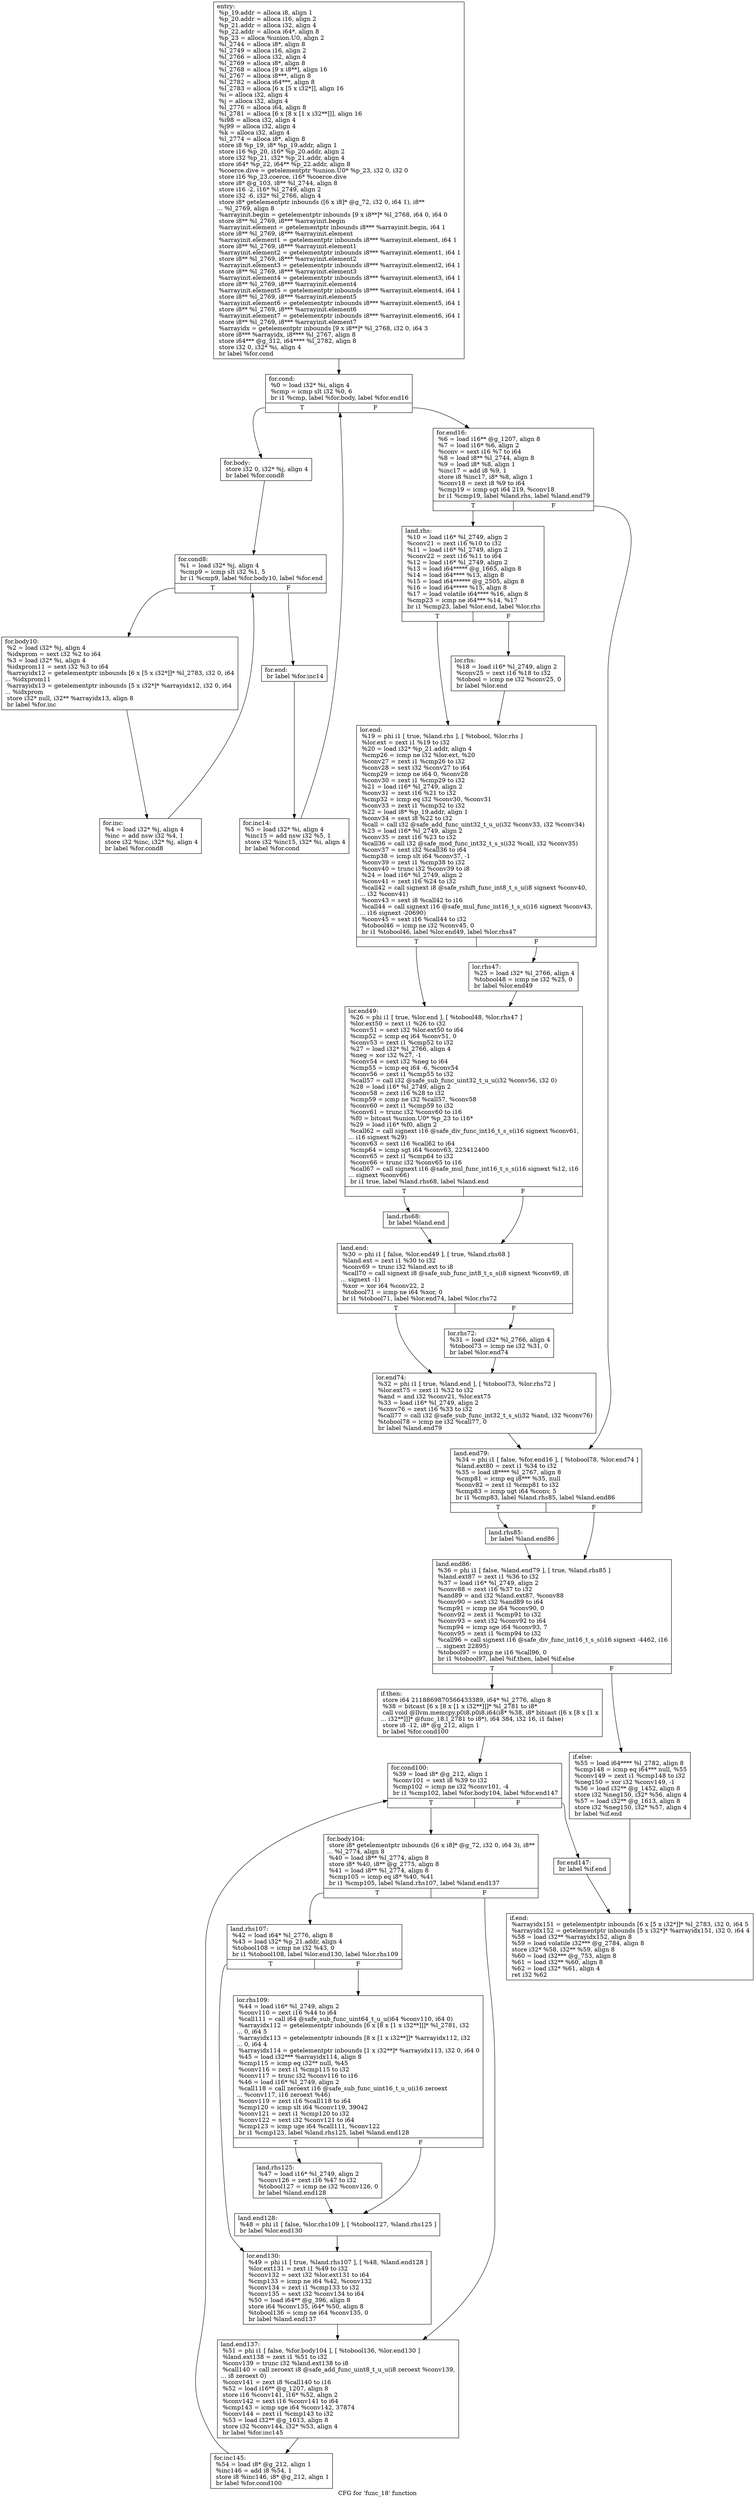 digraph "CFG for 'func_18' function" {
	label="CFG for 'func_18' function";

	Node0xaad8a48 [shape=record,label="{entry:\l  %p_19.addr = alloca i8, align 1\l  %p_20.addr = alloca i16, align 2\l  %p_21.addr = alloca i32, align 4\l  %p_22.addr = alloca i64*, align 8\l  %p_23 = alloca %union.U0, align 2\l  %l_2744 = alloca i8*, align 8\l  %l_2749 = alloca i16, align 2\l  %l_2766 = alloca i32, align 4\l  %l_2769 = alloca i8*, align 8\l  %l_2768 = alloca [9 x i8**], align 16\l  %l_2767 = alloca i8***, align 8\l  %l_2782 = alloca i64***, align 8\l  %l_2783 = alloca [6 x [5 x i32*]], align 16\l  %i = alloca i32, align 4\l  %j = alloca i32, align 4\l  %l_2776 = alloca i64, align 8\l  %l_2781 = alloca [6 x [8 x [1 x i32**]]], align 16\l  %i98 = alloca i32, align 4\l  %j99 = alloca i32, align 4\l  %k = alloca i32, align 4\l  %l_2774 = alloca i8*, align 8\l  store i8 %p_19, i8* %p_19.addr, align 1\l  store i16 %p_20, i16* %p_20.addr, align 2\l  store i32 %p_21, i32* %p_21.addr, align 4\l  store i64* %p_22, i64** %p_22.addr, align 8\l  %coerce.dive = getelementptr %union.U0* %p_23, i32 0, i32 0\l  store i16 %p_23.coerce, i16* %coerce.dive\l  store i8* @g_103, i8** %l_2744, align 8\l  store i16 -2, i16* %l_2749, align 2\l  store i32 -6, i32* %l_2766, align 4\l  store i8* getelementptr inbounds ([6 x i8]* @g_72, i32 0, i64 1), i8**\l... %l_2769, align 8\l  %arrayinit.begin = getelementptr inbounds [9 x i8**]* %l_2768, i64 0, i64 0\l  store i8** %l_2769, i8*** %arrayinit.begin\l  %arrayinit.element = getelementptr inbounds i8*** %arrayinit.begin, i64 1\l  store i8** %l_2769, i8*** %arrayinit.element\l  %arrayinit.element1 = getelementptr inbounds i8*** %arrayinit.element, i64 1\l  store i8** %l_2769, i8*** %arrayinit.element1\l  %arrayinit.element2 = getelementptr inbounds i8*** %arrayinit.element1, i64 1\l  store i8** %l_2769, i8*** %arrayinit.element2\l  %arrayinit.element3 = getelementptr inbounds i8*** %arrayinit.element2, i64 1\l  store i8** %l_2769, i8*** %arrayinit.element3\l  %arrayinit.element4 = getelementptr inbounds i8*** %arrayinit.element3, i64 1\l  store i8** %l_2769, i8*** %arrayinit.element4\l  %arrayinit.element5 = getelementptr inbounds i8*** %arrayinit.element4, i64 1\l  store i8** %l_2769, i8*** %arrayinit.element5\l  %arrayinit.element6 = getelementptr inbounds i8*** %arrayinit.element5, i64 1\l  store i8** %l_2769, i8*** %arrayinit.element6\l  %arrayinit.element7 = getelementptr inbounds i8*** %arrayinit.element6, i64 1\l  store i8** %l_2769, i8*** %arrayinit.element7\l  %arrayidx = getelementptr inbounds [9 x i8**]* %l_2768, i32 0, i64 3\l  store i8*** %arrayidx, i8**** %l_2767, align 8\l  store i64*** @g_312, i64**** %l_2782, align 8\l  store i32 0, i32* %i, align 4\l  br label %for.cond\l}"];
	Node0xaad8a48 -> Node0xaad8a78;
	Node0xaad8a78 [shape=record,label="{for.cond:                                         \l  %0 = load i32* %i, align 4\l  %cmp = icmp slt i32 %0, 6\l  br i1 %cmp, label %for.body, label %for.end16\l|{<s0>T|<s1>F}}"];
	Node0xaad8a78:s0 -> Node0xaad8aa8;
	Node0xaad8a78:s1 -> Node0xaad8bc8;
	Node0xaad8aa8 [shape=record,label="{for.body:                                         \l  store i32 0, i32* %j, align 4\l  br label %for.cond8\l}"];
	Node0xaad8aa8 -> Node0xaad8ad8;
	Node0xaad8ad8 [shape=record,label="{for.cond8:                                        \l  %1 = load i32* %j, align 4\l  %cmp9 = icmp slt i32 %1, 5\l  br i1 %cmp9, label %for.body10, label %for.end\l|{<s0>T|<s1>F}}"];
	Node0xaad8ad8:s0 -> Node0xaad8b08;
	Node0xaad8ad8:s1 -> Node0xaad8b68;
	Node0xaad8b08 [shape=record,label="{for.body10:                                       \l  %2 = load i32* %j, align 4\l  %idxprom = sext i32 %2 to i64\l  %3 = load i32* %i, align 4\l  %idxprom11 = sext i32 %3 to i64\l  %arrayidx12 = getelementptr inbounds [6 x [5 x i32*]]* %l_2783, i32 0, i64\l... %idxprom11\l  %arrayidx13 = getelementptr inbounds [5 x i32*]* %arrayidx12, i32 0, i64\l... %idxprom\l  store i32* null, i32** %arrayidx13, align 8\l  br label %for.inc\l}"];
	Node0xaad8b08 -> Node0xaad8b38;
	Node0xaad8b38 [shape=record,label="{for.inc:                                          \l  %4 = load i32* %j, align 4\l  %inc = add nsw i32 %4, 1\l  store i32 %inc, i32* %j, align 4\l  br label %for.cond8\l}"];
	Node0xaad8b38 -> Node0xaad8ad8;
	Node0xaad8b68 [shape=record,label="{for.end:                                          \l  br label %for.inc14\l}"];
	Node0xaad8b68 -> Node0xaad8b98;
	Node0xaad8b98 [shape=record,label="{for.inc14:                                        \l  %5 = load i32* %i, align 4\l  %inc15 = add nsw i32 %5, 1\l  store i32 %inc15, i32* %i, align 4\l  br label %for.cond\l}"];
	Node0xaad8b98 -> Node0xaad8a78;
	Node0xaad8bc8 [shape=record,label="{for.end16:                                        \l  %6 = load i16** @g_1207, align 8\l  %7 = load i16* %6, align 2\l  %conv = sext i16 %7 to i64\l  %8 = load i8** %l_2744, align 8\l  %9 = load i8* %8, align 1\l  %inc17 = add i8 %9, 1\l  store i8 %inc17, i8* %8, align 1\l  %conv18 = zext i8 %9 to i64\l  %cmp19 = icmp sgt i64 219, %conv18\l  br i1 %cmp19, label %land.rhs, label %land.end79\l|{<s0>T|<s1>F}}"];
	Node0xaad8bc8:s0 -> Node0xaad8bf8;
	Node0xaad8bc8:s1 -> Node0xaad8da8;
	Node0xaad8bf8 [shape=record,label="{land.rhs:                                         \l  %10 = load i16* %l_2749, align 2\l  %conv21 = zext i16 %10 to i32\l  %11 = load i16* %l_2749, align 2\l  %conv22 = zext i16 %11 to i64\l  %12 = load i16* %l_2749, align 2\l  %13 = load i64***** @g_1665, align 8\l  %14 = load i64**** %13, align 8\l  %15 = load i64****** @g_2505, align 8\l  %16 = load i64***** %15, align 8\l  %17 = load volatile i64**** %16, align 8\l  %cmp23 = icmp ne i64*** %14, %17\l  br i1 %cmp23, label %lor.end, label %lor.rhs\l|{<s0>T|<s1>F}}"];
	Node0xaad8bf8:s0 -> Node0xaad8c58;
	Node0xaad8bf8:s1 -> Node0xaad8c28;
	Node0xaad8c28 [shape=record,label="{lor.rhs:                                          \l  %18 = load i16* %l_2749, align 2\l  %conv25 = zext i16 %18 to i32\l  %tobool = icmp ne i32 %conv25, 0\l  br label %lor.end\l}"];
	Node0xaad8c28 -> Node0xaad8c58;
	Node0xaad8c58 [shape=record,label="{lor.end:                                          \l  %19 = phi i1 [ true, %land.rhs ], [ %tobool, %lor.rhs ]\l  %lor.ext = zext i1 %19 to i32\l  %20 = load i32* %p_21.addr, align 4\l  %cmp26 = icmp ne i32 %lor.ext, %20\l  %conv27 = zext i1 %cmp26 to i32\l  %conv28 = sext i32 %conv27 to i64\l  %cmp29 = icmp ne i64 0, %conv28\l  %conv30 = zext i1 %cmp29 to i32\l  %21 = load i16* %l_2749, align 2\l  %conv31 = zext i16 %21 to i32\l  %cmp32 = icmp eq i32 %conv30, %conv31\l  %conv33 = zext i1 %cmp32 to i32\l  %22 = load i8* %p_19.addr, align 1\l  %conv34 = sext i8 %22 to i32\l  %call = call i32 @safe_add_func_uint32_t_u_u(i32 %conv33, i32 %conv34)\l  %23 = load i16* %l_2749, align 2\l  %conv35 = zext i16 %23 to i32\l  %call36 = call i32 @safe_mod_func_int32_t_s_s(i32 %call, i32 %conv35)\l  %conv37 = sext i32 %call36 to i64\l  %cmp38 = icmp slt i64 %conv37, -1\l  %conv39 = zext i1 %cmp38 to i32\l  %conv40 = trunc i32 %conv39 to i8\l  %24 = load i16* %l_2749, align 2\l  %conv41 = zext i16 %24 to i32\l  %call42 = call signext i8 @safe_rshift_func_int8_t_s_u(i8 signext %conv40,\l... i32 %conv41)\l  %conv43 = sext i8 %call42 to i16\l  %call44 = call signext i16 @safe_mul_func_int16_t_s_s(i16 signext %conv43,\l... i16 signext -20690)\l  %conv45 = sext i16 %call44 to i32\l  %tobool46 = icmp ne i32 %conv45, 0\l  br i1 %tobool46, label %lor.end49, label %lor.rhs47\l|{<s0>T|<s1>F}}"];
	Node0xaad8c58:s0 -> Node0xaad8cb8;
	Node0xaad8c58:s1 -> Node0xaad8c88;
	Node0xaad8c88 [shape=record,label="{lor.rhs47:                                        \l  %25 = load i32* %l_2766, align 4\l  %tobool48 = icmp ne i32 %25, 0\l  br label %lor.end49\l}"];
	Node0xaad8c88 -> Node0xaad8cb8;
	Node0xaad8cb8 [shape=record,label="{lor.end49:                                        \l  %26 = phi i1 [ true, %lor.end ], [ %tobool48, %lor.rhs47 ]\l  %lor.ext50 = zext i1 %26 to i32\l  %conv51 = sext i32 %lor.ext50 to i64\l  %cmp52 = icmp eq i64 %conv51, 0\l  %conv53 = zext i1 %cmp52 to i32\l  %27 = load i32* %l_2766, align 4\l  %neg = xor i32 %27, -1\l  %conv54 = sext i32 %neg to i64\l  %cmp55 = icmp eq i64 -6, %conv54\l  %conv56 = zext i1 %cmp55 to i32\l  %call57 = call i32 @safe_sub_func_uint32_t_u_u(i32 %conv56, i32 0)\l  %28 = load i16* %l_2749, align 2\l  %conv58 = zext i16 %28 to i32\l  %cmp59 = icmp ne i32 %call57, %conv58\l  %conv60 = zext i1 %cmp59 to i32\l  %conv61 = trunc i32 %conv60 to i16\l  %f0 = bitcast %union.U0* %p_23 to i16*\l  %29 = load i16* %f0, align 2\l  %call62 = call signext i16 @safe_div_func_int16_t_s_s(i16 signext %conv61,\l... i16 signext %29)\l  %conv63 = sext i16 %call62 to i64\l  %cmp64 = icmp sgt i64 %conv63, 223412400\l  %conv65 = zext i1 %cmp64 to i32\l  %conv66 = trunc i32 %conv65 to i16\l  %call67 = call signext i16 @safe_mul_func_int16_t_s_s(i16 signext %12, i16\l... signext %conv66)\l  br i1 true, label %land.rhs68, label %land.end\l|{<s0>T|<s1>F}}"];
	Node0xaad8cb8:s0 -> Node0xaad8ce8;
	Node0xaad8cb8:s1 -> Node0xaad8d18;
	Node0xaad8ce8 [shape=record,label="{land.rhs68:                                       \l  br label %land.end\l}"];
	Node0xaad8ce8 -> Node0xaad8d18;
	Node0xaad8d18 [shape=record,label="{land.end:                                         \l  %30 = phi i1 [ false, %lor.end49 ], [ true, %land.rhs68 ]\l  %land.ext = zext i1 %30 to i32\l  %conv69 = trunc i32 %land.ext to i8\l  %call70 = call signext i8 @safe_sub_func_int8_t_s_s(i8 signext %conv69, i8\l... signext -1)\l  %xor = xor i64 %conv22, 2\l  %tobool71 = icmp ne i64 %xor, 0\l  br i1 %tobool71, label %lor.end74, label %lor.rhs72\l|{<s0>T|<s1>F}}"];
	Node0xaad8d18:s0 -> Node0xaad8d78;
	Node0xaad8d18:s1 -> Node0xaad8d48;
	Node0xaad8d48 [shape=record,label="{lor.rhs72:                                        \l  %31 = load i32* %l_2766, align 4\l  %tobool73 = icmp ne i32 %31, 0\l  br label %lor.end74\l}"];
	Node0xaad8d48 -> Node0xaad8d78;
	Node0xaad8d78 [shape=record,label="{lor.end74:                                        \l  %32 = phi i1 [ true, %land.end ], [ %tobool73, %lor.rhs72 ]\l  %lor.ext75 = zext i1 %32 to i32\l  %and = and i32 %conv21, %lor.ext75\l  %33 = load i16* %l_2749, align 2\l  %conv76 = zext i16 %33 to i32\l  %call77 = call i32 @safe_sub_func_int32_t_s_s(i32 %and, i32 %conv76)\l  %tobool78 = icmp ne i32 %call77, 0\l  br label %land.end79\l}"];
	Node0xaad8d78 -> Node0xaad8da8;
	Node0xaad8da8 [shape=record,label="{land.end79:                                       \l  %34 = phi i1 [ false, %for.end16 ], [ %tobool78, %lor.end74 ]\l  %land.ext80 = zext i1 %34 to i32\l  %35 = load i8**** %l_2767, align 8\l  %cmp81 = icmp eq i8*** %35, null\l  %conv82 = zext i1 %cmp81 to i32\l  %cmp83 = icmp ugt i64 %conv, 5\l  br i1 %cmp83, label %land.rhs85, label %land.end86\l|{<s0>T|<s1>F}}"];
	Node0xaad8da8:s0 -> Node0xaad8dd8;
	Node0xaad8da8:s1 -> Node0xaad8e08;
	Node0xaad8dd8 [shape=record,label="{land.rhs85:                                       \l  br label %land.end86\l}"];
	Node0xaad8dd8 -> Node0xaad8e08;
	Node0xaad8e08 [shape=record,label="{land.end86:                                       \l  %36 = phi i1 [ false, %land.end79 ], [ true, %land.rhs85 ]\l  %land.ext87 = zext i1 %36 to i32\l  %37 = load i16* %l_2749, align 2\l  %conv88 = zext i16 %37 to i32\l  %and89 = and i32 %land.ext87, %conv88\l  %conv90 = sext i32 %and89 to i64\l  %cmp91 = icmp ne i64 %conv90, 0\l  %conv92 = zext i1 %cmp91 to i32\l  %conv93 = sext i32 %conv92 to i64\l  %cmp94 = icmp sge i64 %conv93, 7\l  %conv95 = zext i1 %cmp94 to i32\l  %call96 = call signext i16 @safe_div_func_int16_t_s_s(i16 signext -4462, i16\l... signext 22895)\l  %tobool97 = icmp ne i16 %call96, 0\l  br i1 %tobool97, label %if.then, label %if.else\l|{<s0>T|<s1>F}}"];
	Node0xaad8e08:s0 -> Node0xaad8e38;
	Node0xaad8e08:s1 -> Node0xaad9048;
	Node0xaad8e38 [shape=record,label="{if.then:                                          \l  store i64 2118869870566433389, i64* %l_2776, align 8\l  %38 = bitcast [6 x [8 x [1 x i32**]]]* %l_2781 to i8*\l  call void @llvm.memcpy.p0i8.p0i8.i64(i8* %38, i8* bitcast ([6 x [8 x [1 x\l... i32**]]]* @func_18.l_2781 to i8*), i64 384, i32 16, i1 false)\l  store i8 -12, i8* @g_212, align 1\l  br label %for.cond100\l}"];
	Node0xaad8e38 -> Node0xaad8e68;
	Node0xaad8e68 [shape=record,label="{for.cond100:                                      \l  %39 = load i8* @g_212, align 1\l  %conv101 = sext i8 %39 to i32\l  %cmp102 = icmp ne i32 %conv101, -4\l  br i1 %cmp102, label %for.body104, label %for.end147\l|{<s0>T|<s1>F}}"];
	Node0xaad8e68:s0 -> Node0xaad8e98;
	Node0xaad8e68:s1 -> Node0xaad9018;
	Node0xaad8e98 [shape=record,label="{for.body104:                                      \l  store i8* getelementptr inbounds ([6 x i8]* @g_72, i32 0, i64 3), i8**\l... %l_2774, align 8\l  %40 = load i8** %l_2774, align 8\l  store i8* %40, i8** @g_2775, align 8\l  %41 = load i8** %l_2774, align 8\l  %cmp105 = icmp eq i8* %40, %41\l  br i1 %cmp105, label %land.rhs107, label %land.end137\l|{<s0>T|<s1>F}}"];
	Node0xaad8e98:s0 -> Node0xaad8ec8;
	Node0xaad8e98:s1 -> Node0xaad8fb8;
	Node0xaad8ec8 [shape=record,label="{land.rhs107:                                      \l  %42 = load i64* %l_2776, align 8\l  %43 = load i32* %p_21.addr, align 4\l  %tobool108 = icmp ne i32 %43, 0\l  br i1 %tobool108, label %lor.end130, label %lor.rhs109\l|{<s0>T|<s1>F}}"];
	Node0xaad8ec8:s0 -> Node0xaad8f88;
	Node0xaad8ec8:s1 -> Node0xaad8ef8;
	Node0xaad8ef8 [shape=record,label="{lor.rhs109:                                       \l  %44 = load i16* %l_2749, align 2\l  %conv110 = zext i16 %44 to i64\l  %call111 = call i64 @safe_sub_func_uint64_t_u_u(i64 %conv110, i64 0)\l  %arrayidx112 = getelementptr inbounds [6 x [8 x [1 x i32**]]]* %l_2781, i32\l... 0, i64 5\l  %arrayidx113 = getelementptr inbounds [8 x [1 x i32**]]* %arrayidx112, i32\l... 0, i64 4\l  %arrayidx114 = getelementptr inbounds [1 x i32**]* %arrayidx113, i32 0, i64 0\l  %45 = load i32*** %arrayidx114, align 8\l  %cmp115 = icmp eq i32** null, %45\l  %conv116 = zext i1 %cmp115 to i32\l  %conv117 = trunc i32 %conv116 to i16\l  %46 = load i16* %l_2749, align 2\l  %call118 = call zeroext i16 @safe_sub_func_uint16_t_u_u(i16 zeroext\l... %conv117, i16 zeroext %46)\l  %conv119 = zext i16 %call118 to i64\l  %cmp120 = icmp slt i64 %conv119, 39042\l  %conv121 = zext i1 %cmp120 to i32\l  %conv122 = sext i32 %conv121 to i64\l  %cmp123 = icmp uge i64 %call111, %conv122\l  br i1 %cmp123, label %land.rhs125, label %land.end128\l|{<s0>T|<s1>F}}"];
	Node0xaad8ef8:s0 -> Node0xaad8f28;
	Node0xaad8ef8:s1 -> Node0xaad8f58;
	Node0xaad8f28 [shape=record,label="{land.rhs125:                                      \l  %47 = load i16* %l_2749, align 2\l  %conv126 = zext i16 %47 to i32\l  %tobool127 = icmp ne i32 %conv126, 0\l  br label %land.end128\l}"];
	Node0xaad8f28 -> Node0xaad8f58;
	Node0xaad8f58 [shape=record,label="{land.end128:                                      \l  %48 = phi i1 [ false, %lor.rhs109 ], [ %tobool127, %land.rhs125 ]\l  br label %lor.end130\l}"];
	Node0xaad8f58 -> Node0xaad8f88;
	Node0xaad8f88 [shape=record,label="{lor.end130:                                       \l  %49 = phi i1 [ true, %land.rhs107 ], [ %48, %land.end128 ]\l  %lor.ext131 = zext i1 %49 to i32\l  %conv132 = sext i32 %lor.ext131 to i64\l  %cmp133 = icmp ne i64 %42, %conv132\l  %conv134 = zext i1 %cmp133 to i32\l  %conv135 = sext i32 %conv134 to i64\l  %50 = load i64** @g_396, align 8\l  store i64 %conv135, i64* %50, align 8\l  %tobool136 = icmp ne i64 %conv135, 0\l  br label %land.end137\l}"];
	Node0xaad8f88 -> Node0xaad8fb8;
	Node0xaad8fb8 [shape=record,label="{land.end137:                                      \l  %51 = phi i1 [ false, %for.body104 ], [ %tobool136, %lor.end130 ]\l  %land.ext138 = zext i1 %51 to i32\l  %conv139 = trunc i32 %land.ext138 to i8\l  %call140 = call zeroext i8 @safe_add_func_uint8_t_u_u(i8 zeroext %conv139,\l... i8 zeroext 0)\l  %conv141 = zext i8 %call140 to i16\l  %52 = load i16** @g_1207, align 8\l  store i16 %conv141, i16* %52, align 2\l  %conv142 = sext i16 %conv141 to i64\l  %cmp143 = icmp sge i64 %conv142, 37874\l  %conv144 = zext i1 %cmp143 to i32\l  %53 = load i32** @g_1613, align 8\l  store i32 %conv144, i32* %53, align 4\l  br label %for.inc145\l}"];
	Node0xaad8fb8 -> Node0xaad8fe8;
	Node0xaad8fe8 [shape=record,label="{for.inc145:                                       \l  %54 = load i8* @g_212, align 1\l  %inc146 = add i8 %54, 1\l  store i8 %inc146, i8* @g_212, align 1\l  br label %for.cond100\l}"];
	Node0xaad8fe8 -> Node0xaad8e68;
	Node0xaad9018 [shape=record,label="{for.end147:                                       \l  br label %if.end\l}"];
	Node0xaad9018 -> Node0xaad9078;
	Node0xaad9048 [shape=record,label="{if.else:                                          \l  %55 = load i64**** %l_2782, align 8\l  %cmp148 = icmp eq i64*** null, %55\l  %conv149 = zext i1 %cmp148 to i32\l  %neg150 = xor i32 %conv149, -1\l  %56 = load i32** @g_1452, align 8\l  store i32 %neg150, i32* %56, align 4\l  %57 = load i32** @g_1613, align 8\l  store i32 %neg150, i32* %57, align 4\l  br label %if.end\l}"];
	Node0xaad9048 -> Node0xaad9078;
	Node0xaad9078 [shape=record,label="{if.end:                                           \l  %arrayidx151 = getelementptr inbounds [6 x [5 x i32*]]* %l_2783, i32 0, i64 5\l  %arrayidx152 = getelementptr inbounds [5 x i32*]* %arrayidx151, i32 0, i64 4\l  %58 = load i32** %arrayidx152, align 8\l  %59 = load volatile i32*** @g_2784, align 8\l  store i32* %58, i32** %59, align 8\l  %60 = load i32*** @g_753, align 8\l  %61 = load i32** %60, align 8\l  %62 = load i32* %61, align 4\l  ret i32 %62\l}"];
}
